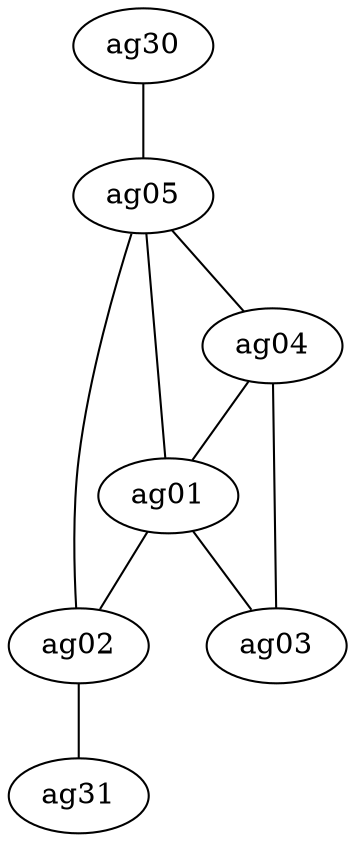 // https://www.geeksforgeeks.org/check-if-a-directed-graph-is-connected-or-not/
 // Take two bool arrays vis1 and vis2 of size N (number of nodes of a graph) and keep false in all indexes.
 //Start at a random vertex v of the graph G, and run a DFS(G, v).
 //Make all visited vertices v as vis1[v] = true.
 //Now reverse the direction of all the edges.
 //Start DFS at the vertex which was chosen at step 2.
 //Make all visited vertices v as vis2[v] = true.
 //If any vertex v has vis1[v] = false and vis2[v] = false then the graph is not connected.

    strict graph G {
      ag30;
      ag05;
      ag02;
      ag01;
      ag04;
      ag03;
      ag31;
      ag30 -- ag05;
      ag05 -- ag02;
      ag05 -- ag01;
      ag05 -- ag04;
      ag04 -- ag03;
      ag04 -- ag01;
      ag01 -- ag03;
      ag01 -- ag02;
      ag02 -- ag31;
    }
